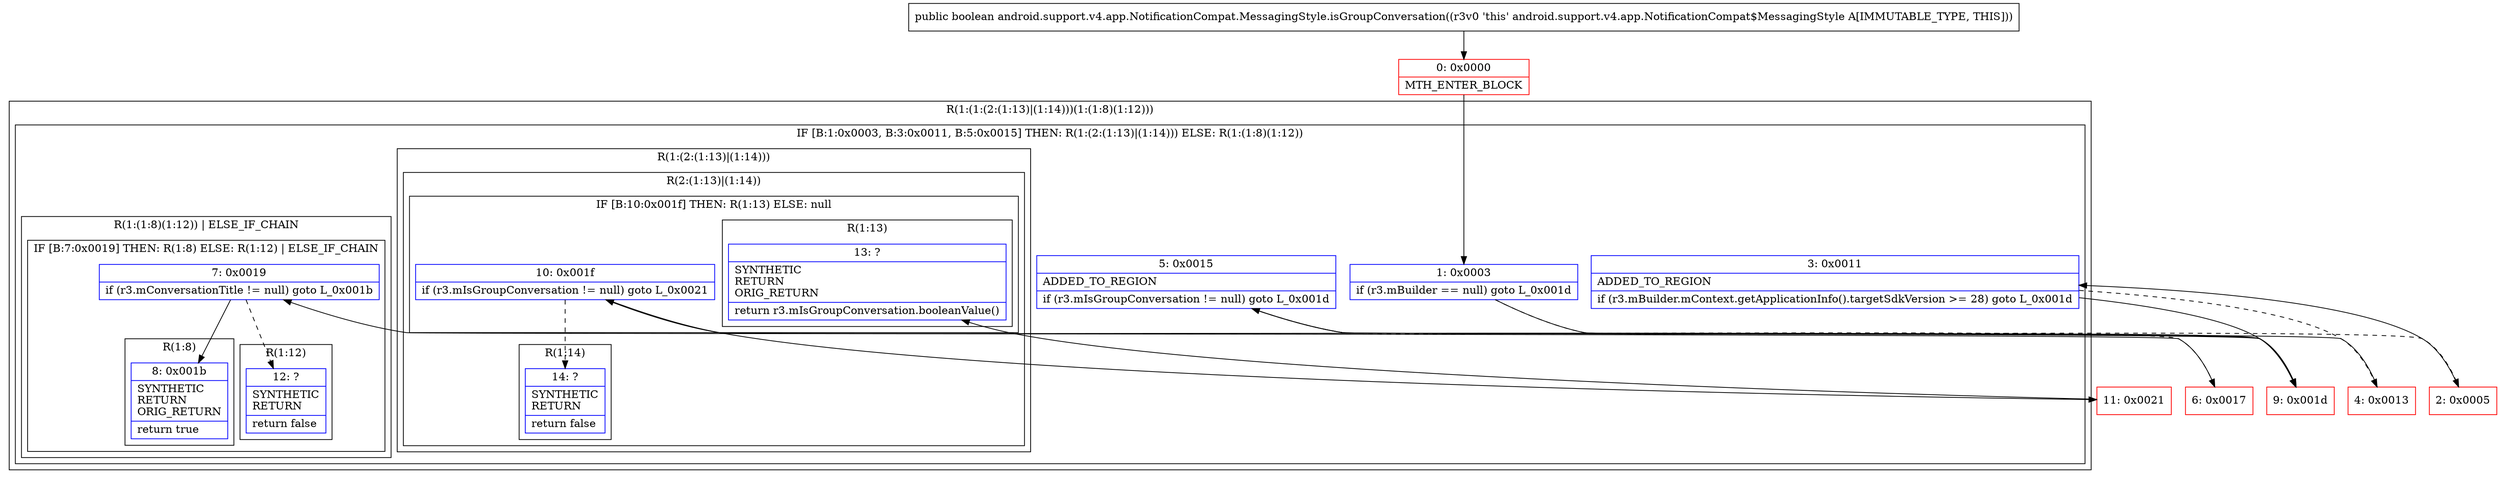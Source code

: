 digraph "CFG forandroid.support.v4.app.NotificationCompat.MessagingStyle.isGroupConversation()Z" {
subgraph cluster_Region_1657904366 {
label = "R(1:(1:(2:(1:13)|(1:14)))(1:(1:8)(1:12)))";
node [shape=record,color=blue];
subgraph cluster_IfRegion_1233294866 {
label = "IF [B:1:0x0003, B:3:0x0011, B:5:0x0015] THEN: R(1:(2:(1:13)|(1:14))) ELSE: R(1:(1:8)(1:12))";
node [shape=record,color=blue];
Node_1 [shape=record,label="{1\:\ 0x0003|if (r3.mBuilder == null) goto L_0x001d\l}"];
Node_3 [shape=record,label="{3\:\ 0x0011|ADDED_TO_REGION\l|if (r3.mBuilder.mContext.getApplicationInfo().targetSdkVersion \>= 28) goto L_0x001d\l}"];
Node_5 [shape=record,label="{5\:\ 0x0015|ADDED_TO_REGION\l|if (r3.mIsGroupConversation != null) goto L_0x001d\l}"];
subgraph cluster_Region_1211463790 {
label = "R(1:(2:(1:13)|(1:14)))";
node [shape=record,color=blue];
subgraph cluster_Region_1721243463 {
label = "R(2:(1:13)|(1:14))";
node [shape=record,color=blue];
subgraph cluster_IfRegion_146854294 {
label = "IF [B:10:0x001f] THEN: R(1:13) ELSE: null";
node [shape=record,color=blue];
Node_10 [shape=record,label="{10\:\ 0x001f|if (r3.mIsGroupConversation != null) goto L_0x0021\l}"];
subgraph cluster_Region_1437594778 {
label = "R(1:13)";
node [shape=record,color=blue];
Node_13 [shape=record,label="{13\:\ ?|SYNTHETIC\lRETURN\lORIG_RETURN\l|return r3.mIsGroupConversation.booleanValue()\l}"];
}
}
subgraph cluster_Region_918163529 {
label = "R(1:14)";
node [shape=record,color=blue];
Node_14 [shape=record,label="{14\:\ ?|SYNTHETIC\lRETURN\l|return false\l}"];
}
}
}
subgraph cluster_Region_280894454 {
label = "R(1:(1:8)(1:12)) | ELSE_IF_CHAIN\l";
node [shape=record,color=blue];
subgraph cluster_IfRegion_511456278 {
label = "IF [B:7:0x0019] THEN: R(1:8) ELSE: R(1:12) | ELSE_IF_CHAIN\l";
node [shape=record,color=blue];
Node_7 [shape=record,label="{7\:\ 0x0019|if (r3.mConversationTitle != null) goto L_0x001b\l}"];
subgraph cluster_Region_886900839 {
label = "R(1:8)";
node [shape=record,color=blue];
Node_8 [shape=record,label="{8\:\ 0x001b|SYNTHETIC\lRETURN\lORIG_RETURN\l|return true\l}"];
}
subgraph cluster_Region_1375956717 {
label = "R(1:12)";
node [shape=record,color=blue];
Node_12 [shape=record,label="{12\:\ ?|SYNTHETIC\lRETURN\l|return false\l}"];
}
}
}
}
}
Node_0 [shape=record,color=red,label="{0\:\ 0x0000|MTH_ENTER_BLOCK\l}"];
Node_2 [shape=record,color=red,label="{2\:\ 0x0005}"];
Node_4 [shape=record,color=red,label="{4\:\ 0x0013}"];
Node_6 [shape=record,color=red,label="{6\:\ 0x0017}"];
Node_9 [shape=record,color=red,label="{9\:\ 0x001d}"];
Node_11 [shape=record,color=red,label="{11\:\ 0x0021}"];
MethodNode[shape=record,label="{public boolean android.support.v4.app.NotificationCompat.MessagingStyle.isGroupConversation((r3v0 'this' android.support.v4.app.NotificationCompat$MessagingStyle A[IMMUTABLE_TYPE, THIS])) }"];
MethodNode -> Node_0;
Node_1 -> Node_2[style=dashed];
Node_1 -> Node_9;
Node_3 -> Node_4[style=dashed];
Node_3 -> Node_9;
Node_5 -> Node_6[style=dashed];
Node_5 -> Node_9;
Node_10 -> Node_11;
Node_10 -> Node_14[style=dashed];
Node_7 -> Node_8;
Node_7 -> Node_12[style=dashed];
Node_0 -> Node_1;
Node_2 -> Node_3;
Node_4 -> Node_5;
Node_6 -> Node_7;
Node_9 -> Node_10;
Node_11 -> Node_13;
}

